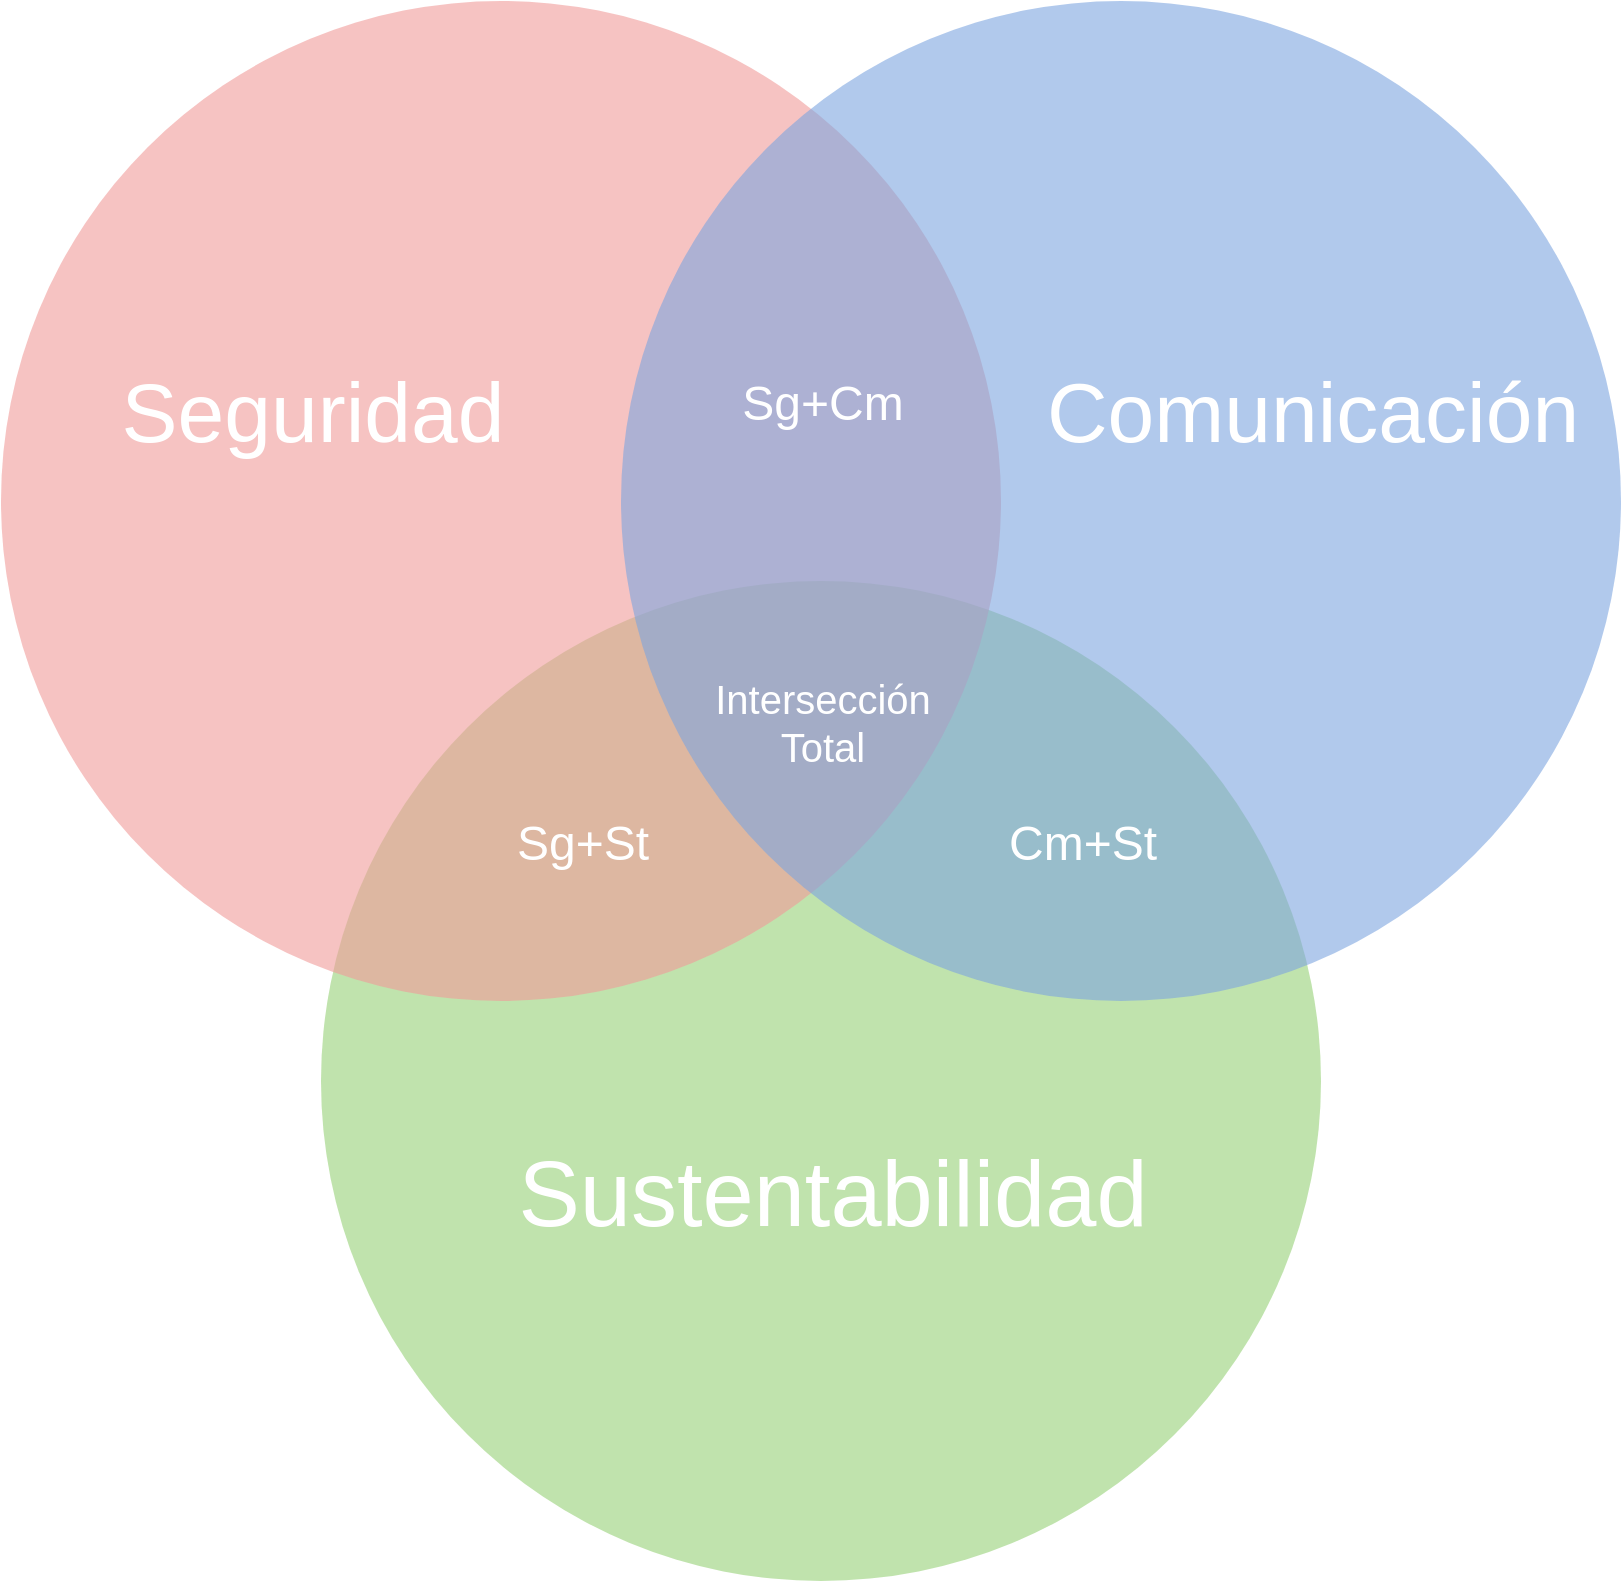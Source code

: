 <mxfile version="20.4.2" type="github">
  <diagram id="3228e29e-7158-1315-38df-8450db1d8a1d" name="Page-1">
    <mxGraphModel dx="920" dy="1353" grid="1" gridSize="10" guides="1" tooltips="1" connect="1" arrows="1" fold="1" page="1" pageScale="1" pageWidth="1169" pageHeight="827" background="none" math="0" shadow="0">
      <root>
        <mxCell id="0" />
        <mxCell id="1" parent="0" />
        <mxCell id="21531" value="" style="ellipse;fillColor=#97D077;opacity=60;strokeColor=none;html=1;fontColor=#FFFFFF;" parent="1" vertex="1">
          <mxGeometry x="339.5" y="308.5" width="500" height="500" as="geometry" />
        </mxCell>
        <mxCell id="21532" value="" style="ellipse;fillColor=#F19C99;opacity=60;strokeColor=none;html=1;fontColor=#FFFFFF;" parent="1" vertex="1">
          <mxGeometry x="179.5" y="18.5" width="500" height="500" as="geometry" />
        </mxCell>
        <mxCell id="21533" value="" style="ellipse;fillColor=#7EA6E0;opacity=60;strokeColor=none;html=1;fontColor=#FFFFFF;" parent="1" vertex="1">
          <mxGeometry x="489.5" y="18.5" width="500" height="500" as="geometry" />
        </mxCell>
        <mxCell id="21534" value="Seguridad" style="text;fontSize=42;align=center;verticalAlign=middle;html=1;fontColor=#FFFFFF;" parent="1" vertex="1">
          <mxGeometry x="240" y="190" width="190" height="70" as="geometry" />
        </mxCell>
        <mxCell id="21535" value="Comunicación" style="text;fontSize=42;align=center;verticalAlign=middle;html=1;fontColor=#FFFFFF;" parent="1" vertex="1">
          <mxGeometry x="739.5" y="190" width="190" height="70" as="geometry" />
        </mxCell>
        <mxCell id="21536" value="Sustentabilidad" style="text;fontSize=46;align=center;verticalAlign=middle;html=1;fontColor=#FFFFFF;" parent="1" vertex="1">
          <mxGeometry x="499.5" y="580" width="190" height="70" as="geometry" />
        </mxCell>
        <mxCell id="21537" value="Sg+Cm" style="text;align=center;html=1;fontColor=#FFFFFF;fontSize=24;" parent="1" vertex="1">
          <mxGeometry x="569.5" y="198.5" width="40" height="40" as="geometry" />
        </mxCell>
        <mxCell id="21538" value="Sg+St" style="text;align=center;html=1;fontColor=#FFFFFF;fontSize=24;" parent="1" vertex="1">
          <mxGeometry x="449.5" y="418.5" width="40" height="40" as="geometry" />
        </mxCell>
        <mxCell id="21539" value="Cm+St" style="text;align=center;html=1;fontColor=#FFFFFF;fontSize=24;" parent="1" vertex="1">
          <mxGeometry x="699.5" y="418.5" width="40" height="40" as="geometry" />
        </mxCell>
        <mxCell id="21540" value="Intersección&lt;br style=&quot;font-size: 20px;&quot;&gt;Total" style="text;align=center;html=1;fontColor=#FFFFFF;fontSize=20;" parent="1" vertex="1">
          <mxGeometry x="569.5" y="348.5" width="40" height="40" as="geometry" />
        </mxCell>
      </root>
    </mxGraphModel>
  </diagram>
</mxfile>
